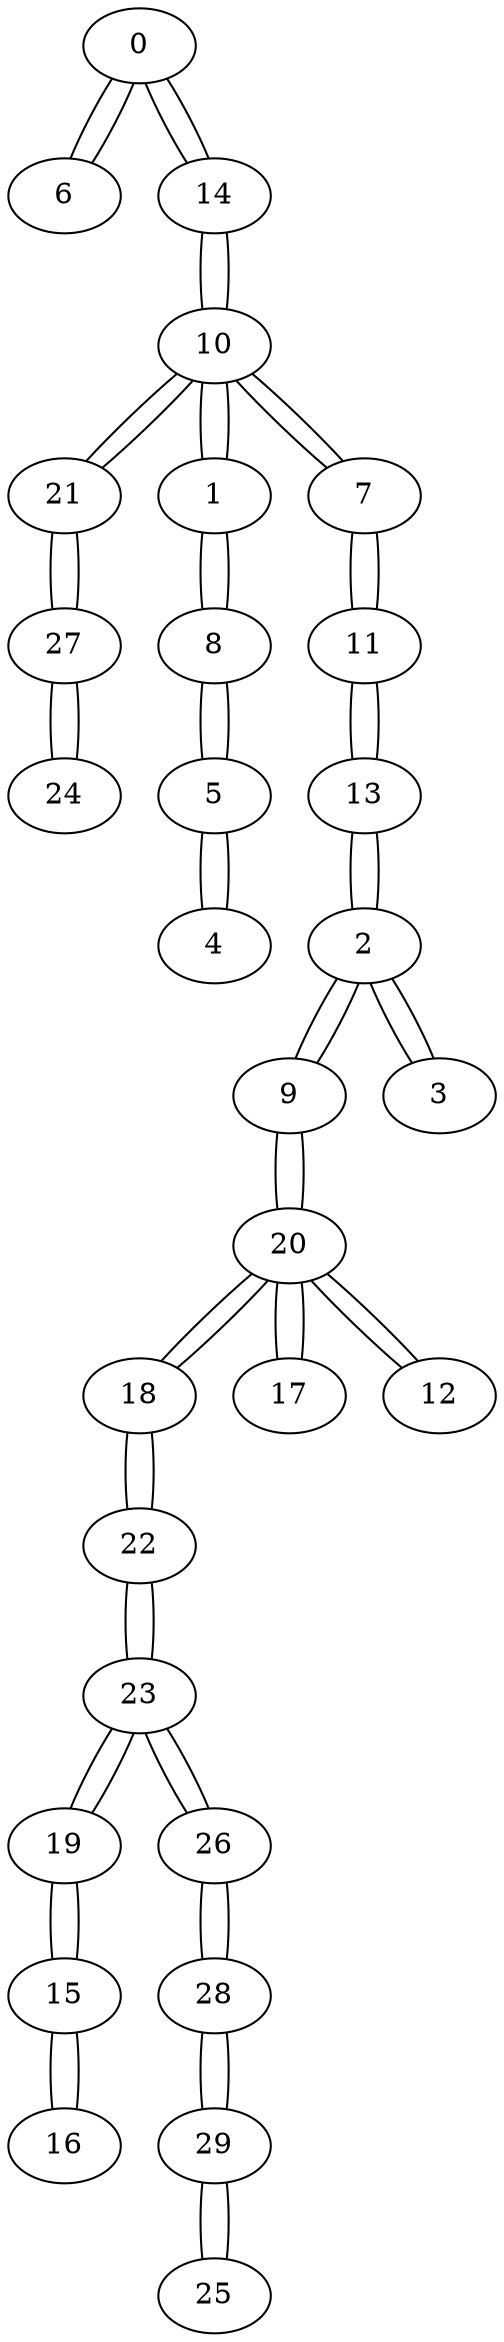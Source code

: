 graph {
0 -- 6 [ distancia=1 ]
0 -- 14 [ distancia=5 ]
6 -- 0 [ distancia=1 ]
15 -- 16 [ distancia=1 ]
15 -- 19 [ distancia=7 ]
16 -- 15 [ distancia=1 ]
23 -- 26 [ distancia=1 ]
23 -- 22 [ distancia=3 ]
23 -- 19 [ distancia=4 ]
26 -- 23 [ distancia=1 ]
26 -- 28 [ distancia=2 ]
21 -- 27 [ distancia=2 ]
21 -- 10 [ distancia=5 ]
27 -- 21 [ distancia=2 ]
27 -- 24 [ distancia=9 ]
28 -- 26 [ distancia=2 ]
28 -- 29 [ distancia=6 ]
1 -- 8 [ distancia=3 ]
1 -- 10 [ distancia=6 ]
8 -- 1 [ distancia=3 ]
8 -- 5 [ distancia=3 ]
5 -- 8 [ distancia=3 ]
5 -- 4 [ distancia=7 ]
7 -- 10 [ distancia=3 ]
7 -- 11 [ distancia=5 ]
10 -- 7 [ distancia=3 ]
10 -- 14 [ distancia=5 ]
10 -- 21 [ distancia=5 ]
10 -- 1 [ distancia=6 ]
18 -- 20 [ distancia=3 ]
18 -- 22 [ distancia=3 ]
20 -- 18 [ distancia=3 ]
20 -- 17 [ distancia=7 ]
20 -- 12 [ distancia=7 ]
20 -- 9 [ distancia=8 ]
22 -- 18 [ distancia=3 ]
22 -- 23 [ distancia=3 ]
2 -- 3 [ distancia=4 ]
2 -- 13 [ distancia=4 ]
2 -- 9 [ distancia=8 ]
3 -- 2 [ distancia=4 ]
11 -- 13 [ distancia=4 ]
11 -- 7 [ distancia=5 ]
13 -- 11 [ distancia=4 ]
13 -- 2 [ distancia=4 ]
19 -- 23 [ distancia=4 ]
19 -- 15 [ distancia=7 ]
25 -- 29 [ distancia=4 ]
29 -- 25 [ distancia=4 ]
29 -- 28 [ distancia=6 ]
14 -- 0 [ distancia=5 ]
14 -- 10 [ distancia=5 ]
4 -- 5 [ distancia=7 ]
17 -- 20 [ distancia=7 ]
12 -- 20 [ distancia=7 ]
9 -- 2 [ distancia=8 ]
9 -- 20 [ distancia=8 ]
24 -- 27 [ distancia=9 ]
}
